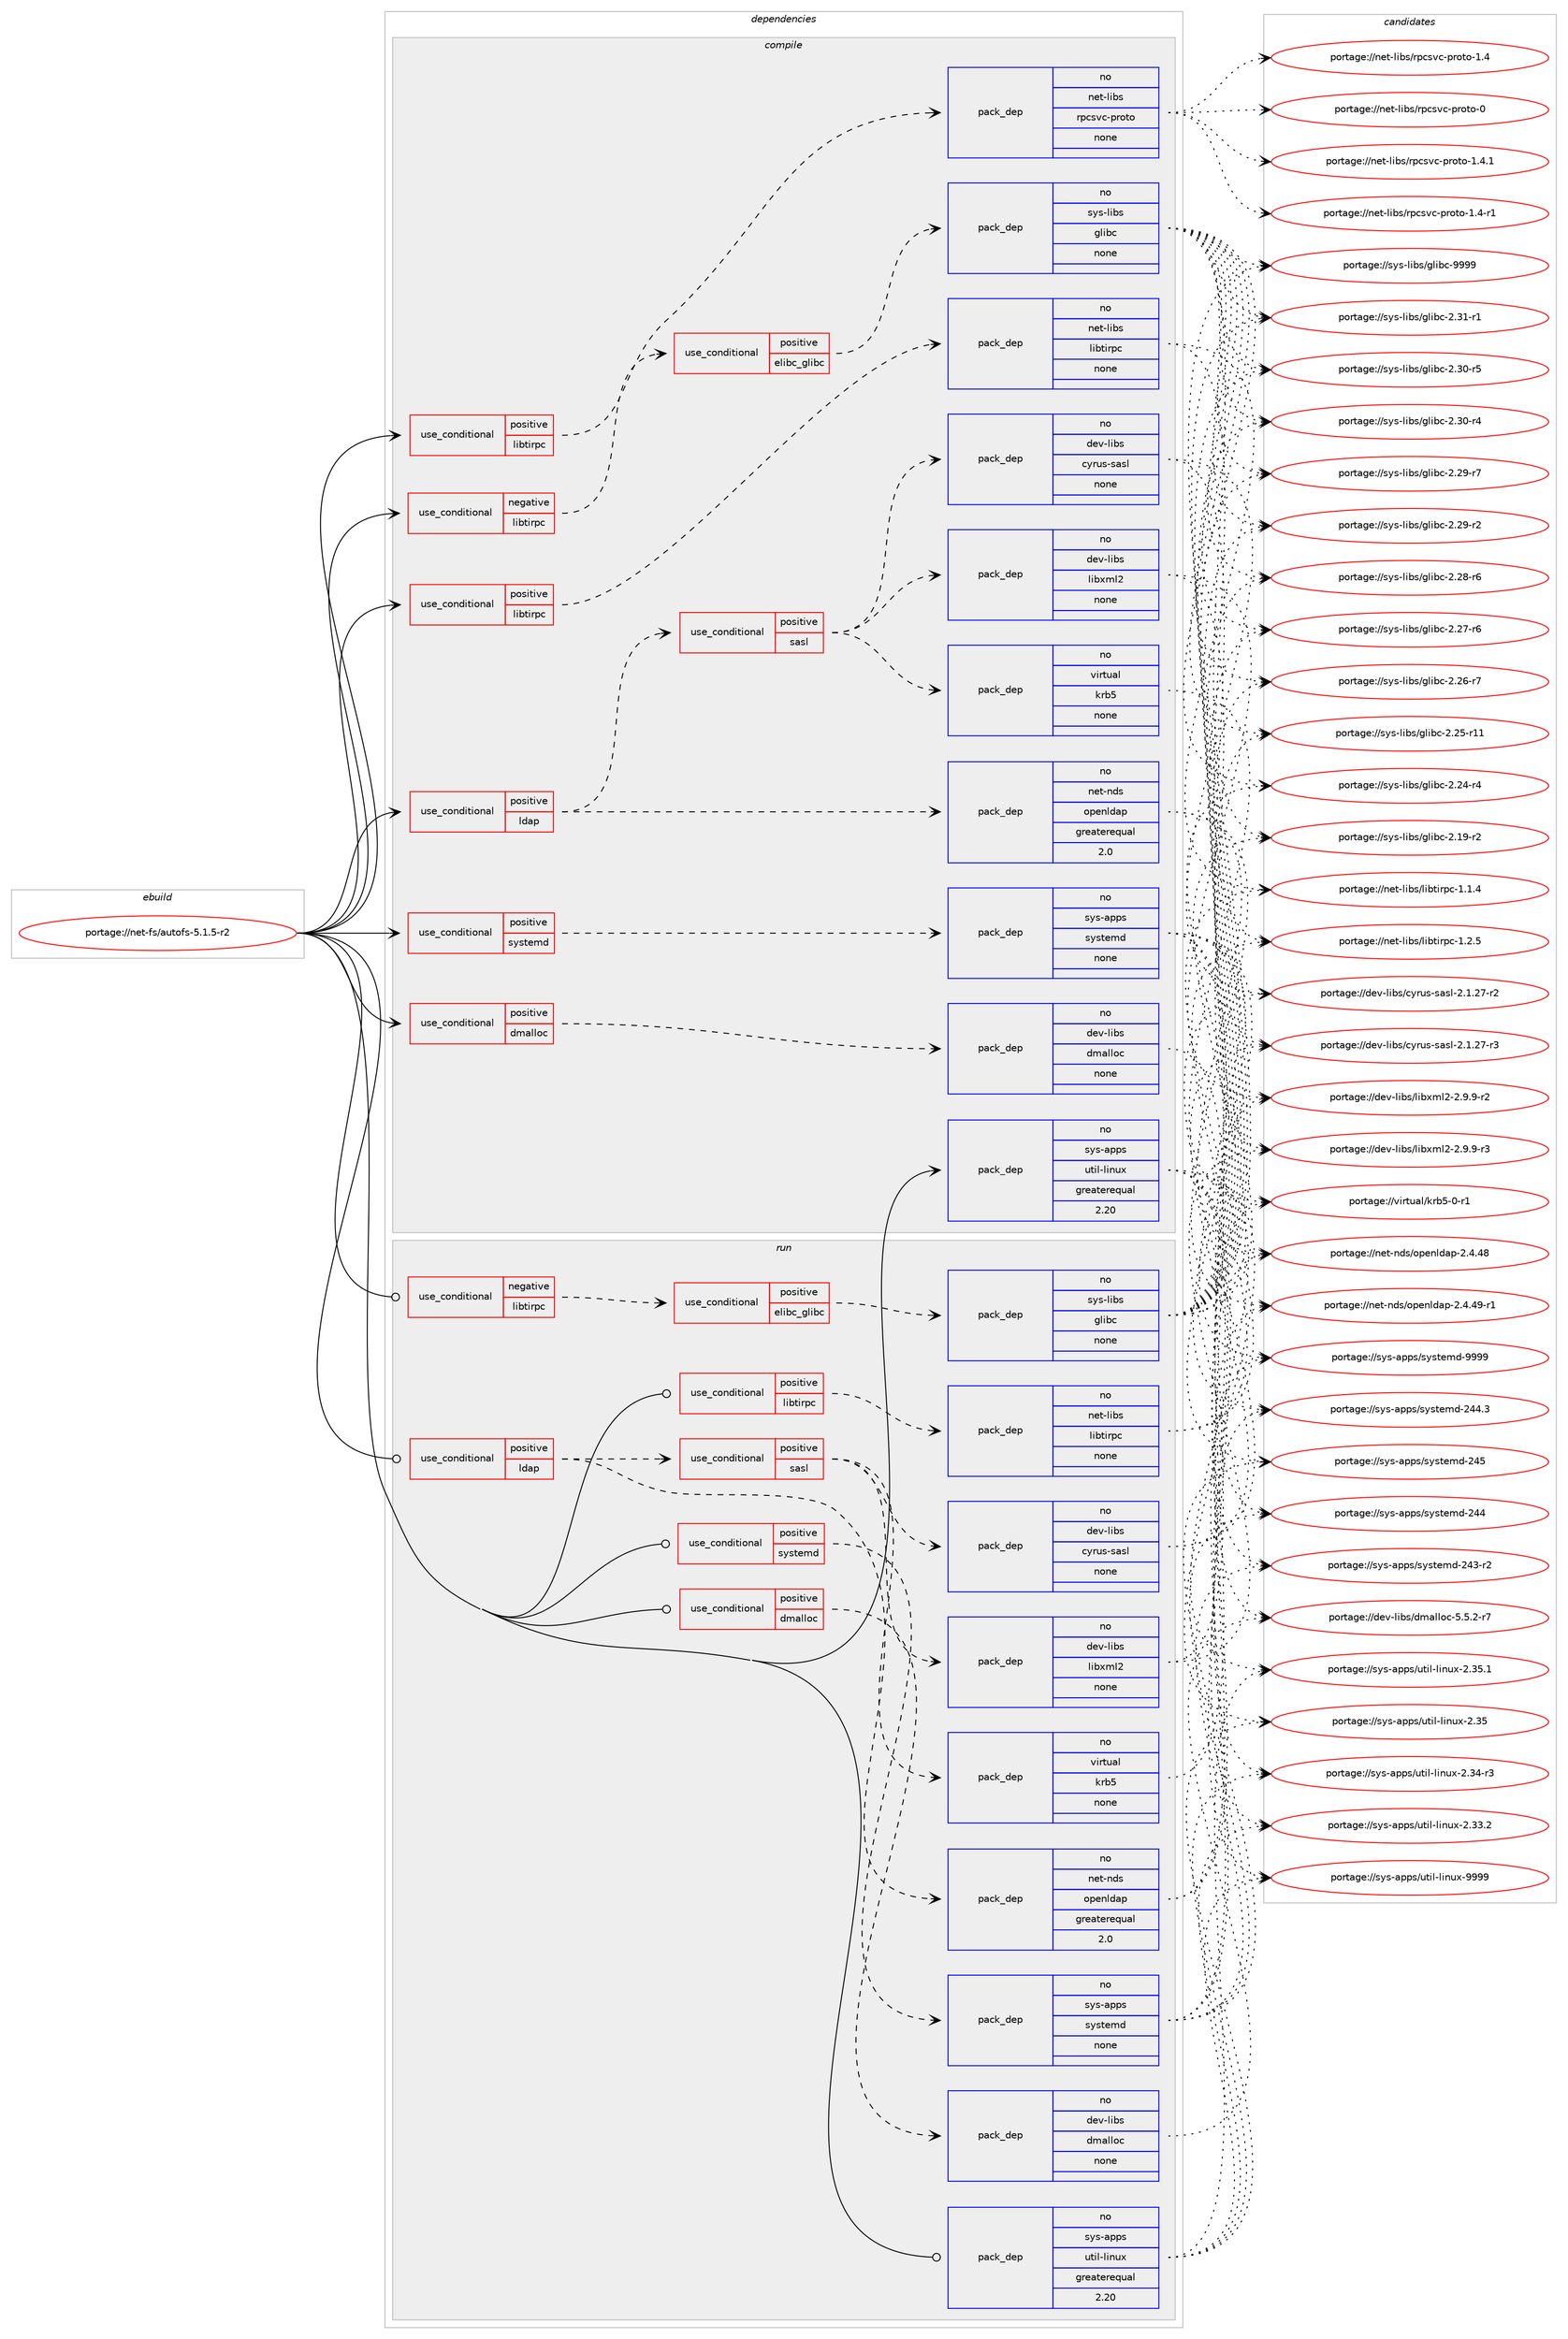 digraph prolog {

# *************
# Graph options
# *************

newrank=true;
concentrate=true;
compound=true;
graph [rankdir=LR,fontname=Helvetica,fontsize=10,ranksep=1.5];#, ranksep=2.5, nodesep=0.2];
edge  [arrowhead=vee];
node  [fontname=Helvetica,fontsize=10];

# **********
# The ebuild
# **********

subgraph cluster_leftcol {
color=gray;
rank=same;
label=<<i>ebuild</i>>;
id [label="portage://net-fs/autofs-5.1.5-r2", color=red, width=4, href="../net-fs/autofs-5.1.5-r2.svg"];
}

# ****************
# The dependencies
# ****************

subgraph cluster_midcol {
color=gray;
label=<<i>dependencies</i>>;
subgraph cluster_compile {
fillcolor="#eeeeee";
style=filled;
label=<<i>compile</i>>;
subgraph cond4476 {
dependency25757 [label=<<TABLE BORDER="0" CELLBORDER="1" CELLSPACING="0" CELLPADDING="4"><TR><TD ROWSPAN="3" CELLPADDING="10">use_conditional</TD></TR><TR><TD>negative</TD></TR><TR><TD>libtirpc</TD></TR></TABLE>>, shape=none, color=red];
subgraph cond4477 {
dependency25758 [label=<<TABLE BORDER="0" CELLBORDER="1" CELLSPACING="0" CELLPADDING="4"><TR><TD ROWSPAN="3" CELLPADDING="10">use_conditional</TD></TR><TR><TD>positive</TD></TR><TR><TD>elibc_glibc</TD></TR></TABLE>>, shape=none, color=red];
subgraph pack20891 {
dependency25759 [label=<<TABLE BORDER="0" CELLBORDER="1" CELLSPACING="0" CELLPADDING="4" WIDTH="220"><TR><TD ROWSPAN="6" CELLPADDING="30">pack_dep</TD></TR><TR><TD WIDTH="110">no</TD></TR><TR><TD>sys-libs</TD></TR><TR><TD>glibc</TD></TR><TR><TD>none</TD></TR><TR><TD></TD></TR></TABLE>>, shape=none, color=blue];
}
dependency25758:e -> dependency25759:w [weight=20,style="dashed",arrowhead="vee"];
}
dependency25757:e -> dependency25758:w [weight=20,style="dashed",arrowhead="vee"];
}
id:e -> dependency25757:w [weight=20,style="solid",arrowhead="vee"];
subgraph cond4478 {
dependency25760 [label=<<TABLE BORDER="0" CELLBORDER="1" CELLSPACING="0" CELLPADDING="4"><TR><TD ROWSPAN="3" CELLPADDING="10">use_conditional</TD></TR><TR><TD>positive</TD></TR><TR><TD>dmalloc</TD></TR></TABLE>>, shape=none, color=red];
subgraph pack20892 {
dependency25761 [label=<<TABLE BORDER="0" CELLBORDER="1" CELLSPACING="0" CELLPADDING="4" WIDTH="220"><TR><TD ROWSPAN="6" CELLPADDING="30">pack_dep</TD></TR><TR><TD WIDTH="110">no</TD></TR><TR><TD>dev-libs</TD></TR><TR><TD>dmalloc</TD></TR><TR><TD>none</TD></TR><TR><TD></TD></TR></TABLE>>, shape=none, color=blue];
}
dependency25760:e -> dependency25761:w [weight=20,style="dashed",arrowhead="vee"];
}
id:e -> dependency25760:w [weight=20,style="solid",arrowhead="vee"];
subgraph cond4479 {
dependency25762 [label=<<TABLE BORDER="0" CELLBORDER="1" CELLSPACING="0" CELLPADDING="4"><TR><TD ROWSPAN="3" CELLPADDING="10">use_conditional</TD></TR><TR><TD>positive</TD></TR><TR><TD>ldap</TD></TR></TABLE>>, shape=none, color=red];
subgraph pack20893 {
dependency25763 [label=<<TABLE BORDER="0" CELLBORDER="1" CELLSPACING="0" CELLPADDING="4" WIDTH="220"><TR><TD ROWSPAN="6" CELLPADDING="30">pack_dep</TD></TR><TR><TD WIDTH="110">no</TD></TR><TR><TD>net-nds</TD></TR><TR><TD>openldap</TD></TR><TR><TD>greaterequal</TD></TR><TR><TD>2.0</TD></TR></TABLE>>, shape=none, color=blue];
}
dependency25762:e -> dependency25763:w [weight=20,style="dashed",arrowhead="vee"];
subgraph cond4480 {
dependency25764 [label=<<TABLE BORDER="0" CELLBORDER="1" CELLSPACING="0" CELLPADDING="4"><TR><TD ROWSPAN="3" CELLPADDING="10">use_conditional</TD></TR><TR><TD>positive</TD></TR><TR><TD>sasl</TD></TR></TABLE>>, shape=none, color=red];
subgraph pack20894 {
dependency25765 [label=<<TABLE BORDER="0" CELLBORDER="1" CELLSPACING="0" CELLPADDING="4" WIDTH="220"><TR><TD ROWSPAN="6" CELLPADDING="30">pack_dep</TD></TR><TR><TD WIDTH="110">no</TD></TR><TR><TD>dev-libs</TD></TR><TR><TD>cyrus-sasl</TD></TR><TR><TD>none</TD></TR><TR><TD></TD></TR></TABLE>>, shape=none, color=blue];
}
dependency25764:e -> dependency25765:w [weight=20,style="dashed",arrowhead="vee"];
subgraph pack20895 {
dependency25766 [label=<<TABLE BORDER="0" CELLBORDER="1" CELLSPACING="0" CELLPADDING="4" WIDTH="220"><TR><TD ROWSPAN="6" CELLPADDING="30">pack_dep</TD></TR><TR><TD WIDTH="110">no</TD></TR><TR><TD>dev-libs</TD></TR><TR><TD>libxml2</TD></TR><TR><TD>none</TD></TR><TR><TD></TD></TR></TABLE>>, shape=none, color=blue];
}
dependency25764:e -> dependency25766:w [weight=20,style="dashed",arrowhead="vee"];
subgraph pack20896 {
dependency25767 [label=<<TABLE BORDER="0" CELLBORDER="1" CELLSPACING="0" CELLPADDING="4" WIDTH="220"><TR><TD ROWSPAN="6" CELLPADDING="30">pack_dep</TD></TR><TR><TD WIDTH="110">no</TD></TR><TR><TD>virtual</TD></TR><TR><TD>krb5</TD></TR><TR><TD>none</TD></TR><TR><TD></TD></TR></TABLE>>, shape=none, color=blue];
}
dependency25764:e -> dependency25767:w [weight=20,style="dashed",arrowhead="vee"];
}
dependency25762:e -> dependency25764:w [weight=20,style="dashed",arrowhead="vee"];
}
id:e -> dependency25762:w [weight=20,style="solid",arrowhead="vee"];
subgraph cond4481 {
dependency25768 [label=<<TABLE BORDER="0" CELLBORDER="1" CELLSPACING="0" CELLPADDING="4"><TR><TD ROWSPAN="3" CELLPADDING="10">use_conditional</TD></TR><TR><TD>positive</TD></TR><TR><TD>libtirpc</TD></TR></TABLE>>, shape=none, color=red];
subgraph pack20897 {
dependency25769 [label=<<TABLE BORDER="0" CELLBORDER="1" CELLSPACING="0" CELLPADDING="4" WIDTH="220"><TR><TD ROWSPAN="6" CELLPADDING="30">pack_dep</TD></TR><TR><TD WIDTH="110">no</TD></TR><TR><TD>net-libs</TD></TR><TR><TD>libtirpc</TD></TR><TR><TD>none</TD></TR><TR><TD></TD></TR></TABLE>>, shape=none, color=blue];
}
dependency25768:e -> dependency25769:w [weight=20,style="dashed",arrowhead="vee"];
}
id:e -> dependency25768:w [weight=20,style="solid",arrowhead="vee"];
subgraph cond4482 {
dependency25770 [label=<<TABLE BORDER="0" CELLBORDER="1" CELLSPACING="0" CELLPADDING="4"><TR><TD ROWSPAN="3" CELLPADDING="10">use_conditional</TD></TR><TR><TD>positive</TD></TR><TR><TD>libtirpc</TD></TR></TABLE>>, shape=none, color=red];
subgraph pack20898 {
dependency25771 [label=<<TABLE BORDER="0" CELLBORDER="1" CELLSPACING="0" CELLPADDING="4" WIDTH="220"><TR><TD ROWSPAN="6" CELLPADDING="30">pack_dep</TD></TR><TR><TD WIDTH="110">no</TD></TR><TR><TD>net-libs</TD></TR><TR><TD>rpcsvc-proto</TD></TR><TR><TD>none</TD></TR><TR><TD></TD></TR></TABLE>>, shape=none, color=blue];
}
dependency25770:e -> dependency25771:w [weight=20,style="dashed",arrowhead="vee"];
}
id:e -> dependency25770:w [weight=20,style="solid",arrowhead="vee"];
subgraph cond4483 {
dependency25772 [label=<<TABLE BORDER="0" CELLBORDER="1" CELLSPACING="0" CELLPADDING="4"><TR><TD ROWSPAN="3" CELLPADDING="10">use_conditional</TD></TR><TR><TD>positive</TD></TR><TR><TD>systemd</TD></TR></TABLE>>, shape=none, color=red];
subgraph pack20899 {
dependency25773 [label=<<TABLE BORDER="0" CELLBORDER="1" CELLSPACING="0" CELLPADDING="4" WIDTH="220"><TR><TD ROWSPAN="6" CELLPADDING="30">pack_dep</TD></TR><TR><TD WIDTH="110">no</TD></TR><TR><TD>sys-apps</TD></TR><TR><TD>systemd</TD></TR><TR><TD>none</TD></TR><TR><TD></TD></TR></TABLE>>, shape=none, color=blue];
}
dependency25772:e -> dependency25773:w [weight=20,style="dashed",arrowhead="vee"];
}
id:e -> dependency25772:w [weight=20,style="solid",arrowhead="vee"];
subgraph pack20900 {
dependency25774 [label=<<TABLE BORDER="0" CELLBORDER="1" CELLSPACING="0" CELLPADDING="4" WIDTH="220"><TR><TD ROWSPAN="6" CELLPADDING="30">pack_dep</TD></TR><TR><TD WIDTH="110">no</TD></TR><TR><TD>sys-apps</TD></TR><TR><TD>util-linux</TD></TR><TR><TD>greaterequal</TD></TR><TR><TD>2.20</TD></TR></TABLE>>, shape=none, color=blue];
}
id:e -> dependency25774:w [weight=20,style="solid",arrowhead="vee"];
}
subgraph cluster_compileandrun {
fillcolor="#eeeeee";
style=filled;
label=<<i>compile and run</i>>;
}
subgraph cluster_run {
fillcolor="#eeeeee";
style=filled;
label=<<i>run</i>>;
subgraph cond4484 {
dependency25775 [label=<<TABLE BORDER="0" CELLBORDER="1" CELLSPACING="0" CELLPADDING="4"><TR><TD ROWSPAN="3" CELLPADDING="10">use_conditional</TD></TR><TR><TD>negative</TD></TR><TR><TD>libtirpc</TD></TR></TABLE>>, shape=none, color=red];
subgraph cond4485 {
dependency25776 [label=<<TABLE BORDER="0" CELLBORDER="1" CELLSPACING="0" CELLPADDING="4"><TR><TD ROWSPAN="3" CELLPADDING="10">use_conditional</TD></TR><TR><TD>positive</TD></TR><TR><TD>elibc_glibc</TD></TR></TABLE>>, shape=none, color=red];
subgraph pack20901 {
dependency25777 [label=<<TABLE BORDER="0" CELLBORDER="1" CELLSPACING="0" CELLPADDING="4" WIDTH="220"><TR><TD ROWSPAN="6" CELLPADDING="30">pack_dep</TD></TR><TR><TD WIDTH="110">no</TD></TR><TR><TD>sys-libs</TD></TR><TR><TD>glibc</TD></TR><TR><TD>none</TD></TR><TR><TD></TD></TR></TABLE>>, shape=none, color=blue];
}
dependency25776:e -> dependency25777:w [weight=20,style="dashed",arrowhead="vee"];
}
dependency25775:e -> dependency25776:w [weight=20,style="dashed",arrowhead="vee"];
}
id:e -> dependency25775:w [weight=20,style="solid",arrowhead="odot"];
subgraph cond4486 {
dependency25778 [label=<<TABLE BORDER="0" CELLBORDER="1" CELLSPACING="0" CELLPADDING="4"><TR><TD ROWSPAN="3" CELLPADDING="10">use_conditional</TD></TR><TR><TD>positive</TD></TR><TR><TD>dmalloc</TD></TR></TABLE>>, shape=none, color=red];
subgraph pack20902 {
dependency25779 [label=<<TABLE BORDER="0" CELLBORDER="1" CELLSPACING="0" CELLPADDING="4" WIDTH="220"><TR><TD ROWSPAN="6" CELLPADDING="30">pack_dep</TD></TR><TR><TD WIDTH="110">no</TD></TR><TR><TD>dev-libs</TD></TR><TR><TD>dmalloc</TD></TR><TR><TD>none</TD></TR><TR><TD></TD></TR></TABLE>>, shape=none, color=blue];
}
dependency25778:e -> dependency25779:w [weight=20,style="dashed",arrowhead="vee"];
}
id:e -> dependency25778:w [weight=20,style="solid",arrowhead="odot"];
subgraph cond4487 {
dependency25780 [label=<<TABLE BORDER="0" CELLBORDER="1" CELLSPACING="0" CELLPADDING="4"><TR><TD ROWSPAN="3" CELLPADDING="10">use_conditional</TD></TR><TR><TD>positive</TD></TR><TR><TD>ldap</TD></TR></TABLE>>, shape=none, color=red];
subgraph pack20903 {
dependency25781 [label=<<TABLE BORDER="0" CELLBORDER="1" CELLSPACING="0" CELLPADDING="4" WIDTH="220"><TR><TD ROWSPAN="6" CELLPADDING="30">pack_dep</TD></TR><TR><TD WIDTH="110">no</TD></TR><TR><TD>net-nds</TD></TR><TR><TD>openldap</TD></TR><TR><TD>greaterequal</TD></TR><TR><TD>2.0</TD></TR></TABLE>>, shape=none, color=blue];
}
dependency25780:e -> dependency25781:w [weight=20,style="dashed",arrowhead="vee"];
subgraph cond4488 {
dependency25782 [label=<<TABLE BORDER="0" CELLBORDER="1" CELLSPACING="0" CELLPADDING="4"><TR><TD ROWSPAN="3" CELLPADDING="10">use_conditional</TD></TR><TR><TD>positive</TD></TR><TR><TD>sasl</TD></TR></TABLE>>, shape=none, color=red];
subgraph pack20904 {
dependency25783 [label=<<TABLE BORDER="0" CELLBORDER="1" CELLSPACING="0" CELLPADDING="4" WIDTH="220"><TR><TD ROWSPAN="6" CELLPADDING="30">pack_dep</TD></TR><TR><TD WIDTH="110">no</TD></TR><TR><TD>dev-libs</TD></TR><TR><TD>cyrus-sasl</TD></TR><TR><TD>none</TD></TR><TR><TD></TD></TR></TABLE>>, shape=none, color=blue];
}
dependency25782:e -> dependency25783:w [weight=20,style="dashed",arrowhead="vee"];
subgraph pack20905 {
dependency25784 [label=<<TABLE BORDER="0" CELLBORDER="1" CELLSPACING="0" CELLPADDING="4" WIDTH="220"><TR><TD ROWSPAN="6" CELLPADDING="30">pack_dep</TD></TR><TR><TD WIDTH="110">no</TD></TR><TR><TD>dev-libs</TD></TR><TR><TD>libxml2</TD></TR><TR><TD>none</TD></TR><TR><TD></TD></TR></TABLE>>, shape=none, color=blue];
}
dependency25782:e -> dependency25784:w [weight=20,style="dashed",arrowhead="vee"];
subgraph pack20906 {
dependency25785 [label=<<TABLE BORDER="0" CELLBORDER="1" CELLSPACING="0" CELLPADDING="4" WIDTH="220"><TR><TD ROWSPAN="6" CELLPADDING="30">pack_dep</TD></TR><TR><TD WIDTH="110">no</TD></TR><TR><TD>virtual</TD></TR><TR><TD>krb5</TD></TR><TR><TD>none</TD></TR><TR><TD></TD></TR></TABLE>>, shape=none, color=blue];
}
dependency25782:e -> dependency25785:w [weight=20,style="dashed",arrowhead="vee"];
}
dependency25780:e -> dependency25782:w [weight=20,style="dashed",arrowhead="vee"];
}
id:e -> dependency25780:w [weight=20,style="solid",arrowhead="odot"];
subgraph cond4489 {
dependency25786 [label=<<TABLE BORDER="0" CELLBORDER="1" CELLSPACING="0" CELLPADDING="4"><TR><TD ROWSPAN="3" CELLPADDING="10">use_conditional</TD></TR><TR><TD>positive</TD></TR><TR><TD>libtirpc</TD></TR></TABLE>>, shape=none, color=red];
subgraph pack20907 {
dependency25787 [label=<<TABLE BORDER="0" CELLBORDER="1" CELLSPACING="0" CELLPADDING="4" WIDTH="220"><TR><TD ROWSPAN="6" CELLPADDING="30">pack_dep</TD></TR><TR><TD WIDTH="110">no</TD></TR><TR><TD>net-libs</TD></TR><TR><TD>libtirpc</TD></TR><TR><TD>none</TD></TR><TR><TD></TD></TR></TABLE>>, shape=none, color=blue];
}
dependency25786:e -> dependency25787:w [weight=20,style="dashed",arrowhead="vee"];
}
id:e -> dependency25786:w [weight=20,style="solid",arrowhead="odot"];
subgraph cond4490 {
dependency25788 [label=<<TABLE BORDER="0" CELLBORDER="1" CELLSPACING="0" CELLPADDING="4"><TR><TD ROWSPAN="3" CELLPADDING="10">use_conditional</TD></TR><TR><TD>positive</TD></TR><TR><TD>systemd</TD></TR></TABLE>>, shape=none, color=red];
subgraph pack20908 {
dependency25789 [label=<<TABLE BORDER="0" CELLBORDER="1" CELLSPACING="0" CELLPADDING="4" WIDTH="220"><TR><TD ROWSPAN="6" CELLPADDING="30">pack_dep</TD></TR><TR><TD WIDTH="110">no</TD></TR><TR><TD>sys-apps</TD></TR><TR><TD>systemd</TD></TR><TR><TD>none</TD></TR><TR><TD></TD></TR></TABLE>>, shape=none, color=blue];
}
dependency25788:e -> dependency25789:w [weight=20,style="dashed",arrowhead="vee"];
}
id:e -> dependency25788:w [weight=20,style="solid",arrowhead="odot"];
subgraph pack20909 {
dependency25790 [label=<<TABLE BORDER="0" CELLBORDER="1" CELLSPACING="0" CELLPADDING="4" WIDTH="220"><TR><TD ROWSPAN="6" CELLPADDING="30">pack_dep</TD></TR><TR><TD WIDTH="110">no</TD></TR><TR><TD>sys-apps</TD></TR><TR><TD>util-linux</TD></TR><TR><TD>greaterequal</TD></TR><TR><TD>2.20</TD></TR></TABLE>>, shape=none, color=blue];
}
id:e -> dependency25790:w [weight=20,style="solid",arrowhead="odot"];
}
}

# **************
# The candidates
# **************

subgraph cluster_choices {
rank=same;
color=gray;
label=<<i>candidates</i>>;

subgraph choice20891 {
color=black;
nodesep=1;
choice11512111545108105981154710310810598994557575757 [label="portage://sys-libs/glibc-9999", color=red, width=4,href="../sys-libs/glibc-9999.svg"];
choice115121115451081059811547103108105989945504651494511449 [label="portage://sys-libs/glibc-2.31-r1", color=red, width=4,href="../sys-libs/glibc-2.31-r1.svg"];
choice115121115451081059811547103108105989945504651484511453 [label="portage://sys-libs/glibc-2.30-r5", color=red, width=4,href="../sys-libs/glibc-2.30-r5.svg"];
choice115121115451081059811547103108105989945504651484511452 [label="portage://sys-libs/glibc-2.30-r4", color=red, width=4,href="../sys-libs/glibc-2.30-r4.svg"];
choice115121115451081059811547103108105989945504650574511455 [label="portage://sys-libs/glibc-2.29-r7", color=red, width=4,href="../sys-libs/glibc-2.29-r7.svg"];
choice115121115451081059811547103108105989945504650574511450 [label="portage://sys-libs/glibc-2.29-r2", color=red, width=4,href="../sys-libs/glibc-2.29-r2.svg"];
choice115121115451081059811547103108105989945504650564511454 [label="portage://sys-libs/glibc-2.28-r6", color=red, width=4,href="../sys-libs/glibc-2.28-r6.svg"];
choice115121115451081059811547103108105989945504650554511454 [label="portage://sys-libs/glibc-2.27-r6", color=red, width=4,href="../sys-libs/glibc-2.27-r6.svg"];
choice115121115451081059811547103108105989945504650544511455 [label="portage://sys-libs/glibc-2.26-r7", color=red, width=4,href="../sys-libs/glibc-2.26-r7.svg"];
choice11512111545108105981154710310810598994550465053451144949 [label="portage://sys-libs/glibc-2.25-r11", color=red, width=4,href="../sys-libs/glibc-2.25-r11.svg"];
choice115121115451081059811547103108105989945504650524511452 [label="portage://sys-libs/glibc-2.24-r4", color=red, width=4,href="../sys-libs/glibc-2.24-r4.svg"];
choice115121115451081059811547103108105989945504649574511450 [label="portage://sys-libs/glibc-2.19-r2", color=red, width=4,href="../sys-libs/glibc-2.19-r2.svg"];
dependency25759:e -> choice11512111545108105981154710310810598994557575757:w [style=dotted,weight="100"];
dependency25759:e -> choice115121115451081059811547103108105989945504651494511449:w [style=dotted,weight="100"];
dependency25759:e -> choice115121115451081059811547103108105989945504651484511453:w [style=dotted,weight="100"];
dependency25759:e -> choice115121115451081059811547103108105989945504651484511452:w [style=dotted,weight="100"];
dependency25759:e -> choice115121115451081059811547103108105989945504650574511455:w [style=dotted,weight="100"];
dependency25759:e -> choice115121115451081059811547103108105989945504650574511450:w [style=dotted,weight="100"];
dependency25759:e -> choice115121115451081059811547103108105989945504650564511454:w [style=dotted,weight="100"];
dependency25759:e -> choice115121115451081059811547103108105989945504650554511454:w [style=dotted,weight="100"];
dependency25759:e -> choice115121115451081059811547103108105989945504650544511455:w [style=dotted,weight="100"];
dependency25759:e -> choice11512111545108105981154710310810598994550465053451144949:w [style=dotted,weight="100"];
dependency25759:e -> choice115121115451081059811547103108105989945504650524511452:w [style=dotted,weight="100"];
dependency25759:e -> choice115121115451081059811547103108105989945504649574511450:w [style=dotted,weight="100"];
}
subgraph choice20892 {
color=black;
nodesep=1;
choice10010111845108105981154710010997108108111994553465346504511455 [label="portage://dev-libs/dmalloc-5.5.2-r7", color=red, width=4,href="../dev-libs/dmalloc-5.5.2-r7.svg"];
dependency25761:e -> choice10010111845108105981154710010997108108111994553465346504511455:w [style=dotted,weight="100"];
}
subgraph choice20893 {
color=black;
nodesep=1;
choice110101116451101001154711111210111010810097112455046524652574511449 [label="portage://net-nds/openldap-2.4.49-r1", color=red, width=4,href="../net-nds/openldap-2.4.49-r1.svg"];
choice11010111645110100115471111121011101081009711245504652465256 [label="portage://net-nds/openldap-2.4.48", color=red, width=4,href="../net-nds/openldap-2.4.48.svg"];
dependency25763:e -> choice110101116451101001154711111210111010810097112455046524652574511449:w [style=dotted,weight="100"];
dependency25763:e -> choice11010111645110100115471111121011101081009711245504652465256:w [style=dotted,weight="100"];
}
subgraph choice20894 {
color=black;
nodesep=1;
choice100101118451081059811547991211141171154511597115108455046494650554511451 [label="portage://dev-libs/cyrus-sasl-2.1.27-r3", color=red, width=4,href="../dev-libs/cyrus-sasl-2.1.27-r3.svg"];
choice100101118451081059811547991211141171154511597115108455046494650554511450 [label="portage://dev-libs/cyrus-sasl-2.1.27-r2", color=red, width=4,href="../dev-libs/cyrus-sasl-2.1.27-r2.svg"];
dependency25765:e -> choice100101118451081059811547991211141171154511597115108455046494650554511451:w [style=dotted,weight="100"];
dependency25765:e -> choice100101118451081059811547991211141171154511597115108455046494650554511450:w [style=dotted,weight="100"];
}
subgraph choice20895 {
color=black;
nodesep=1;
choice10010111845108105981154710810598120109108504550465746574511451 [label="portage://dev-libs/libxml2-2.9.9-r3", color=red, width=4,href="../dev-libs/libxml2-2.9.9-r3.svg"];
choice10010111845108105981154710810598120109108504550465746574511450 [label="portage://dev-libs/libxml2-2.9.9-r2", color=red, width=4,href="../dev-libs/libxml2-2.9.9-r2.svg"];
dependency25766:e -> choice10010111845108105981154710810598120109108504550465746574511451:w [style=dotted,weight="100"];
dependency25766:e -> choice10010111845108105981154710810598120109108504550465746574511450:w [style=dotted,weight="100"];
}
subgraph choice20896 {
color=black;
nodesep=1;
choice1181051141161179710847107114985345484511449 [label="portage://virtual/krb5-0-r1", color=red, width=4,href="../virtual/krb5-0-r1.svg"];
dependency25767:e -> choice1181051141161179710847107114985345484511449:w [style=dotted,weight="100"];
}
subgraph choice20897 {
color=black;
nodesep=1;
choice1101011164510810598115471081059811610511411299454946504653 [label="portage://net-libs/libtirpc-1.2.5", color=red, width=4,href="../net-libs/libtirpc-1.2.5.svg"];
choice1101011164510810598115471081059811610511411299454946494652 [label="portage://net-libs/libtirpc-1.1.4", color=red, width=4,href="../net-libs/libtirpc-1.1.4.svg"];
dependency25769:e -> choice1101011164510810598115471081059811610511411299454946504653:w [style=dotted,weight="100"];
dependency25769:e -> choice1101011164510810598115471081059811610511411299454946494652:w [style=dotted,weight="100"];
}
subgraph choice20898 {
color=black;
nodesep=1;
choice110101116451081059811547114112991151189945112114111116111454946524649 [label="portage://net-libs/rpcsvc-proto-1.4.1", color=red, width=4,href="../net-libs/rpcsvc-proto-1.4.1.svg"];
choice110101116451081059811547114112991151189945112114111116111454946524511449 [label="portage://net-libs/rpcsvc-proto-1.4-r1", color=red, width=4,href="../net-libs/rpcsvc-proto-1.4-r1.svg"];
choice11010111645108105981154711411299115118994511211411111611145494652 [label="portage://net-libs/rpcsvc-proto-1.4", color=red, width=4,href="../net-libs/rpcsvc-proto-1.4.svg"];
choice1101011164510810598115471141129911511899451121141111161114548 [label="portage://net-libs/rpcsvc-proto-0", color=red, width=4,href="../net-libs/rpcsvc-proto-0.svg"];
dependency25771:e -> choice110101116451081059811547114112991151189945112114111116111454946524649:w [style=dotted,weight="100"];
dependency25771:e -> choice110101116451081059811547114112991151189945112114111116111454946524511449:w [style=dotted,weight="100"];
dependency25771:e -> choice11010111645108105981154711411299115118994511211411111611145494652:w [style=dotted,weight="100"];
dependency25771:e -> choice1101011164510810598115471141129911511899451121141111161114548:w [style=dotted,weight="100"];
}
subgraph choice20899 {
color=black;
nodesep=1;
choice1151211154597112112115471151211151161011091004557575757 [label="portage://sys-apps/systemd-9999", color=red, width=4,href="../sys-apps/systemd-9999.svg"];
choice11512111545971121121154711512111511610110910045505253 [label="portage://sys-apps/systemd-245", color=red, width=4,href="../sys-apps/systemd-245.svg"];
choice115121115459711211211547115121115116101109100455052524651 [label="portage://sys-apps/systemd-244.3", color=red, width=4,href="../sys-apps/systemd-244.3.svg"];
choice11512111545971121121154711512111511610110910045505252 [label="portage://sys-apps/systemd-244", color=red, width=4,href="../sys-apps/systemd-244.svg"];
choice115121115459711211211547115121115116101109100455052514511450 [label="portage://sys-apps/systemd-243-r2", color=red, width=4,href="../sys-apps/systemd-243-r2.svg"];
dependency25773:e -> choice1151211154597112112115471151211151161011091004557575757:w [style=dotted,weight="100"];
dependency25773:e -> choice11512111545971121121154711512111511610110910045505253:w [style=dotted,weight="100"];
dependency25773:e -> choice115121115459711211211547115121115116101109100455052524651:w [style=dotted,weight="100"];
dependency25773:e -> choice11512111545971121121154711512111511610110910045505252:w [style=dotted,weight="100"];
dependency25773:e -> choice115121115459711211211547115121115116101109100455052514511450:w [style=dotted,weight="100"];
}
subgraph choice20900 {
color=black;
nodesep=1;
choice115121115459711211211547117116105108451081051101171204557575757 [label="portage://sys-apps/util-linux-9999", color=red, width=4,href="../sys-apps/util-linux-9999.svg"];
choice1151211154597112112115471171161051084510810511011712045504651534649 [label="portage://sys-apps/util-linux-2.35.1", color=red, width=4,href="../sys-apps/util-linux-2.35.1.svg"];
choice115121115459711211211547117116105108451081051101171204550465153 [label="portage://sys-apps/util-linux-2.35", color=red, width=4,href="../sys-apps/util-linux-2.35.svg"];
choice1151211154597112112115471171161051084510810511011712045504651524511451 [label="portage://sys-apps/util-linux-2.34-r3", color=red, width=4,href="../sys-apps/util-linux-2.34-r3.svg"];
choice1151211154597112112115471171161051084510810511011712045504651514650 [label="portage://sys-apps/util-linux-2.33.2", color=red, width=4,href="../sys-apps/util-linux-2.33.2.svg"];
dependency25774:e -> choice115121115459711211211547117116105108451081051101171204557575757:w [style=dotted,weight="100"];
dependency25774:e -> choice1151211154597112112115471171161051084510810511011712045504651534649:w [style=dotted,weight="100"];
dependency25774:e -> choice115121115459711211211547117116105108451081051101171204550465153:w [style=dotted,weight="100"];
dependency25774:e -> choice1151211154597112112115471171161051084510810511011712045504651524511451:w [style=dotted,weight="100"];
dependency25774:e -> choice1151211154597112112115471171161051084510810511011712045504651514650:w [style=dotted,weight="100"];
}
subgraph choice20901 {
color=black;
nodesep=1;
choice11512111545108105981154710310810598994557575757 [label="portage://sys-libs/glibc-9999", color=red, width=4,href="../sys-libs/glibc-9999.svg"];
choice115121115451081059811547103108105989945504651494511449 [label="portage://sys-libs/glibc-2.31-r1", color=red, width=4,href="../sys-libs/glibc-2.31-r1.svg"];
choice115121115451081059811547103108105989945504651484511453 [label="portage://sys-libs/glibc-2.30-r5", color=red, width=4,href="../sys-libs/glibc-2.30-r5.svg"];
choice115121115451081059811547103108105989945504651484511452 [label="portage://sys-libs/glibc-2.30-r4", color=red, width=4,href="../sys-libs/glibc-2.30-r4.svg"];
choice115121115451081059811547103108105989945504650574511455 [label="portage://sys-libs/glibc-2.29-r7", color=red, width=4,href="../sys-libs/glibc-2.29-r7.svg"];
choice115121115451081059811547103108105989945504650574511450 [label="portage://sys-libs/glibc-2.29-r2", color=red, width=4,href="../sys-libs/glibc-2.29-r2.svg"];
choice115121115451081059811547103108105989945504650564511454 [label="portage://sys-libs/glibc-2.28-r6", color=red, width=4,href="../sys-libs/glibc-2.28-r6.svg"];
choice115121115451081059811547103108105989945504650554511454 [label="portage://sys-libs/glibc-2.27-r6", color=red, width=4,href="../sys-libs/glibc-2.27-r6.svg"];
choice115121115451081059811547103108105989945504650544511455 [label="portage://sys-libs/glibc-2.26-r7", color=red, width=4,href="../sys-libs/glibc-2.26-r7.svg"];
choice11512111545108105981154710310810598994550465053451144949 [label="portage://sys-libs/glibc-2.25-r11", color=red, width=4,href="../sys-libs/glibc-2.25-r11.svg"];
choice115121115451081059811547103108105989945504650524511452 [label="portage://sys-libs/glibc-2.24-r4", color=red, width=4,href="../sys-libs/glibc-2.24-r4.svg"];
choice115121115451081059811547103108105989945504649574511450 [label="portage://sys-libs/glibc-2.19-r2", color=red, width=4,href="../sys-libs/glibc-2.19-r2.svg"];
dependency25777:e -> choice11512111545108105981154710310810598994557575757:w [style=dotted,weight="100"];
dependency25777:e -> choice115121115451081059811547103108105989945504651494511449:w [style=dotted,weight="100"];
dependency25777:e -> choice115121115451081059811547103108105989945504651484511453:w [style=dotted,weight="100"];
dependency25777:e -> choice115121115451081059811547103108105989945504651484511452:w [style=dotted,weight="100"];
dependency25777:e -> choice115121115451081059811547103108105989945504650574511455:w [style=dotted,weight="100"];
dependency25777:e -> choice115121115451081059811547103108105989945504650574511450:w [style=dotted,weight="100"];
dependency25777:e -> choice115121115451081059811547103108105989945504650564511454:w [style=dotted,weight="100"];
dependency25777:e -> choice115121115451081059811547103108105989945504650554511454:w [style=dotted,weight="100"];
dependency25777:e -> choice115121115451081059811547103108105989945504650544511455:w [style=dotted,weight="100"];
dependency25777:e -> choice11512111545108105981154710310810598994550465053451144949:w [style=dotted,weight="100"];
dependency25777:e -> choice115121115451081059811547103108105989945504650524511452:w [style=dotted,weight="100"];
dependency25777:e -> choice115121115451081059811547103108105989945504649574511450:w [style=dotted,weight="100"];
}
subgraph choice20902 {
color=black;
nodesep=1;
choice10010111845108105981154710010997108108111994553465346504511455 [label="portage://dev-libs/dmalloc-5.5.2-r7", color=red, width=4,href="../dev-libs/dmalloc-5.5.2-r7.svg"];
dependency25779:e -> choice10010111845108105981154710010997108108111994553465346504511455:w [style=dotted,weight="100"];
}
subgraph choice20903 {
color=black;
nodesep=1;
choice110101116451101001154711111210111010810097112455046524652574511449 [label="portage://net-nds/openldap-2.4.49-r1", color=red, width=4,href="../net-nds/openldap-2.4.49-r1.svg"];
choice11010111645110100115471111121011101081009711245504652465256 [label="portage://net-nds/openldap-2.4.48", color=red, width=4,href="../net-nds/openldap-2.4.48.svg"];
dependency25781:e -> choice110101116451101001154711111210111010810097112455046524652574511449:w [style=dotted,weight="100"];
dependency25781:e -> choice11010111645110100115471111121011101081009711245504652465256:w [style=dotted,weight="100"];
}
subgraph choice20904 {
color=black;
nodesep=1;
choice100101118451081059811547991211141171154511597115108455046494650554511451 [label="portage://dev-libs/cyrus-sasl-2.1.27-r3", color=red, width=4,href="../dev-libs/cyrus-sasl-2.1.27-r3.svg"];
choice100101118451081059811547991211141171154511597115108455046494650554511450 [label="portage://dev-libs/cyrus-sasl-2.1.27-r2", color=red, width=4,href="../dev-libs/cyrus-sasl-2.1.27-r2.svg"];
dependency25783:e -> choice100101118451081059811547991211141171154511597115108455046494650554511451:w [style=dotted,weight="100"];
dependency25783:e -> choice100101118451081059811547991211141171154511597115108455046494650554511450:w [style=dotted,weight="100"];
}
subgraph choice20905 {
color=black;
nodesep=1;
choice10010111845108105981154710810598120109108504550465746574511451 [label="portage://dev-libs/libxml2-2.9.9-r3", color=red, width=4,href="../dev-libs/libxml2-2.9.9-r3.svg"];
choice10010111845108105981154710810598120109108504550465746574511450 [label="portage://dev-libs/libxml2-2.9.9-r2", color=red, width=4,href="../dev-libs/libxml2-2.9.9-r2.svg"];
dependency25784:e -> choice10010111845108105981154710810598120109108504550465746574511451:w [style=dotted,weight="100"];
dependency25784:e -> choice10010111845108105981154710810598120109108504550465746574511450:w [style=dotted,weight="100"];
}
subgraph choice20906 {
color=black;
nodesep=1;
choice1181051141161179710847107114985345484511449 [label="portage://virtual/krb5-0-r1", color=red, width=4,href="../virtual/krb5-0-r1.svg"];
dependency25785:e -> choice1181051141161179710847107114985345484511449:w [style=dotted,weight="100"];
}
subgraph choice20907 {
color=black;
nodesep=1;
choice1101011164510810598115471081059811610511411299454946504653 [label="portage://net-libs/libtirpc-1.2.5", color=red, width=4,href="../net-libs/libtirpc-1.2.5.svg"];
choice1101011164510810598115471081059811610511411299454946494652 [label="portage://net-libs/libtirpc-1.1.4", color=red, width=4,href="../net-libs/libtirpc-1.1.4.svg"];
dependency25787:e -> choice1101011164510810598115471081059811610511411299454946504653:w [style=dotted,weight="100"];
dependency25787:e -> choice1101011164510810598115471081059811610511411299454946494652:w [style=dotted,weight="100"];
}
subgraph choice20908 {
color=black;
nodesep=1;
choice1151211154597112112115471151211151161011091004557575757 [label="portage://sys-apps/systemd-9999", color=red, width=4,href="../sys-apps/systemd-9999.svg"];
choice11512111545971121121154711512111511610110910045505253 [label="portage://sys-apps/systemd-245", color=red, width=4,href="../sys-apps/systemd-245.svg"];
choice115121115459711211211547115121115116101109100455052524651 [label="portage://sys-apps/systemd-244.3", color=red, width=4,href="../sys-apps/systemd-244.3.svg"];
choice11512111545971121121154711512111511610110910045505252 [label="portage://sys-apps/systemd-244", color=red, width=4,href="../sys-apps/systemd-244.svg"];
choice115121115459711211211547115121115116101109100455052514511450 [label="portage://sys-apps/systemd-243-r2", color=red, width=4,href="../sys-apps/systemd-243-r2.svg"];
dependency25789:e -> choice1151211154597112112115471151211151161011091004557575757:w [style=dotted,weight="100"];
dependency25789:e -> choice11512111545971121121154711512111511610110910045505253:w [style=dotted,weight="100"];
dependency25789:e -> choice115121115459711211211547115121115116101109100455052524651:w [style=dotted,weight="100"];
dependency25789:e -> choice11512111545971121121154711512111511610110910045505252:w [style=dotted,weight="100"];
dependency25789:e -> choice115121115459711211211547115121115116101109100455052514511450:w [style=dotted,weight="100"];
}
subgraph choice20909 {
color=black;
nodesep=1;
choice115121115459711211211547117116105108451081051101171204557575757 [label="portage://sys-apps/util-linux-9999", color=red, width=4,href="../sys-apps/util-linux-9999.svg"];
choice1151211154597112112115471171161051084510810511011712045504651534649 [label="portage://sys-apps/util-linux-2.35.1", color=red, width=4,href="../sys-apps/util-linux-2.35.1.svg"];
choice115121115459711211211547117116105108451081051101171204550465153 [label="portage://sys-apps/util-linux-2.35", color=red, width=4,href="../sys-apps/util-linux-2.35.svg"];
choice1151211154597112112115471171161051084510810511011712045504651524511451 [label="portage://sys-apps/util-linux-2.34-r3", color=red, width=4,href="../sys-apps/util-linux-2.34-r3.svg"];
choice1151211154597112112115471171161051084510810511011712045504651514650 [label="portage://sys-apps/util-linux-2.33.2", color=red, width=4,href="../sys-apps/util-linux-2.33.2.svg"];
dependency25790:e -> choice115121115459711211211547117116105108451081051101171204557575757:w [style=dotted,weight="100"];
dependency25790:e -> choice1151211154597112112115471171161051084510810511011712045504651534649:w [style=dotted,weight="100"];
dependency25790:e -> choice115121115459711211211547117116105108451081051101171204550465153:w [style=dotted,weight="100"];
dependency25790:e -> choice1151211154597112112115471171161051084510810511011712045504651524511451:w [style=dotted,weight="100"];
dependency25790:e -> choice1151211154597112112115471171161051084510810511011712045504651514650:w [style=dotted,weight="100"];
}
}

}

